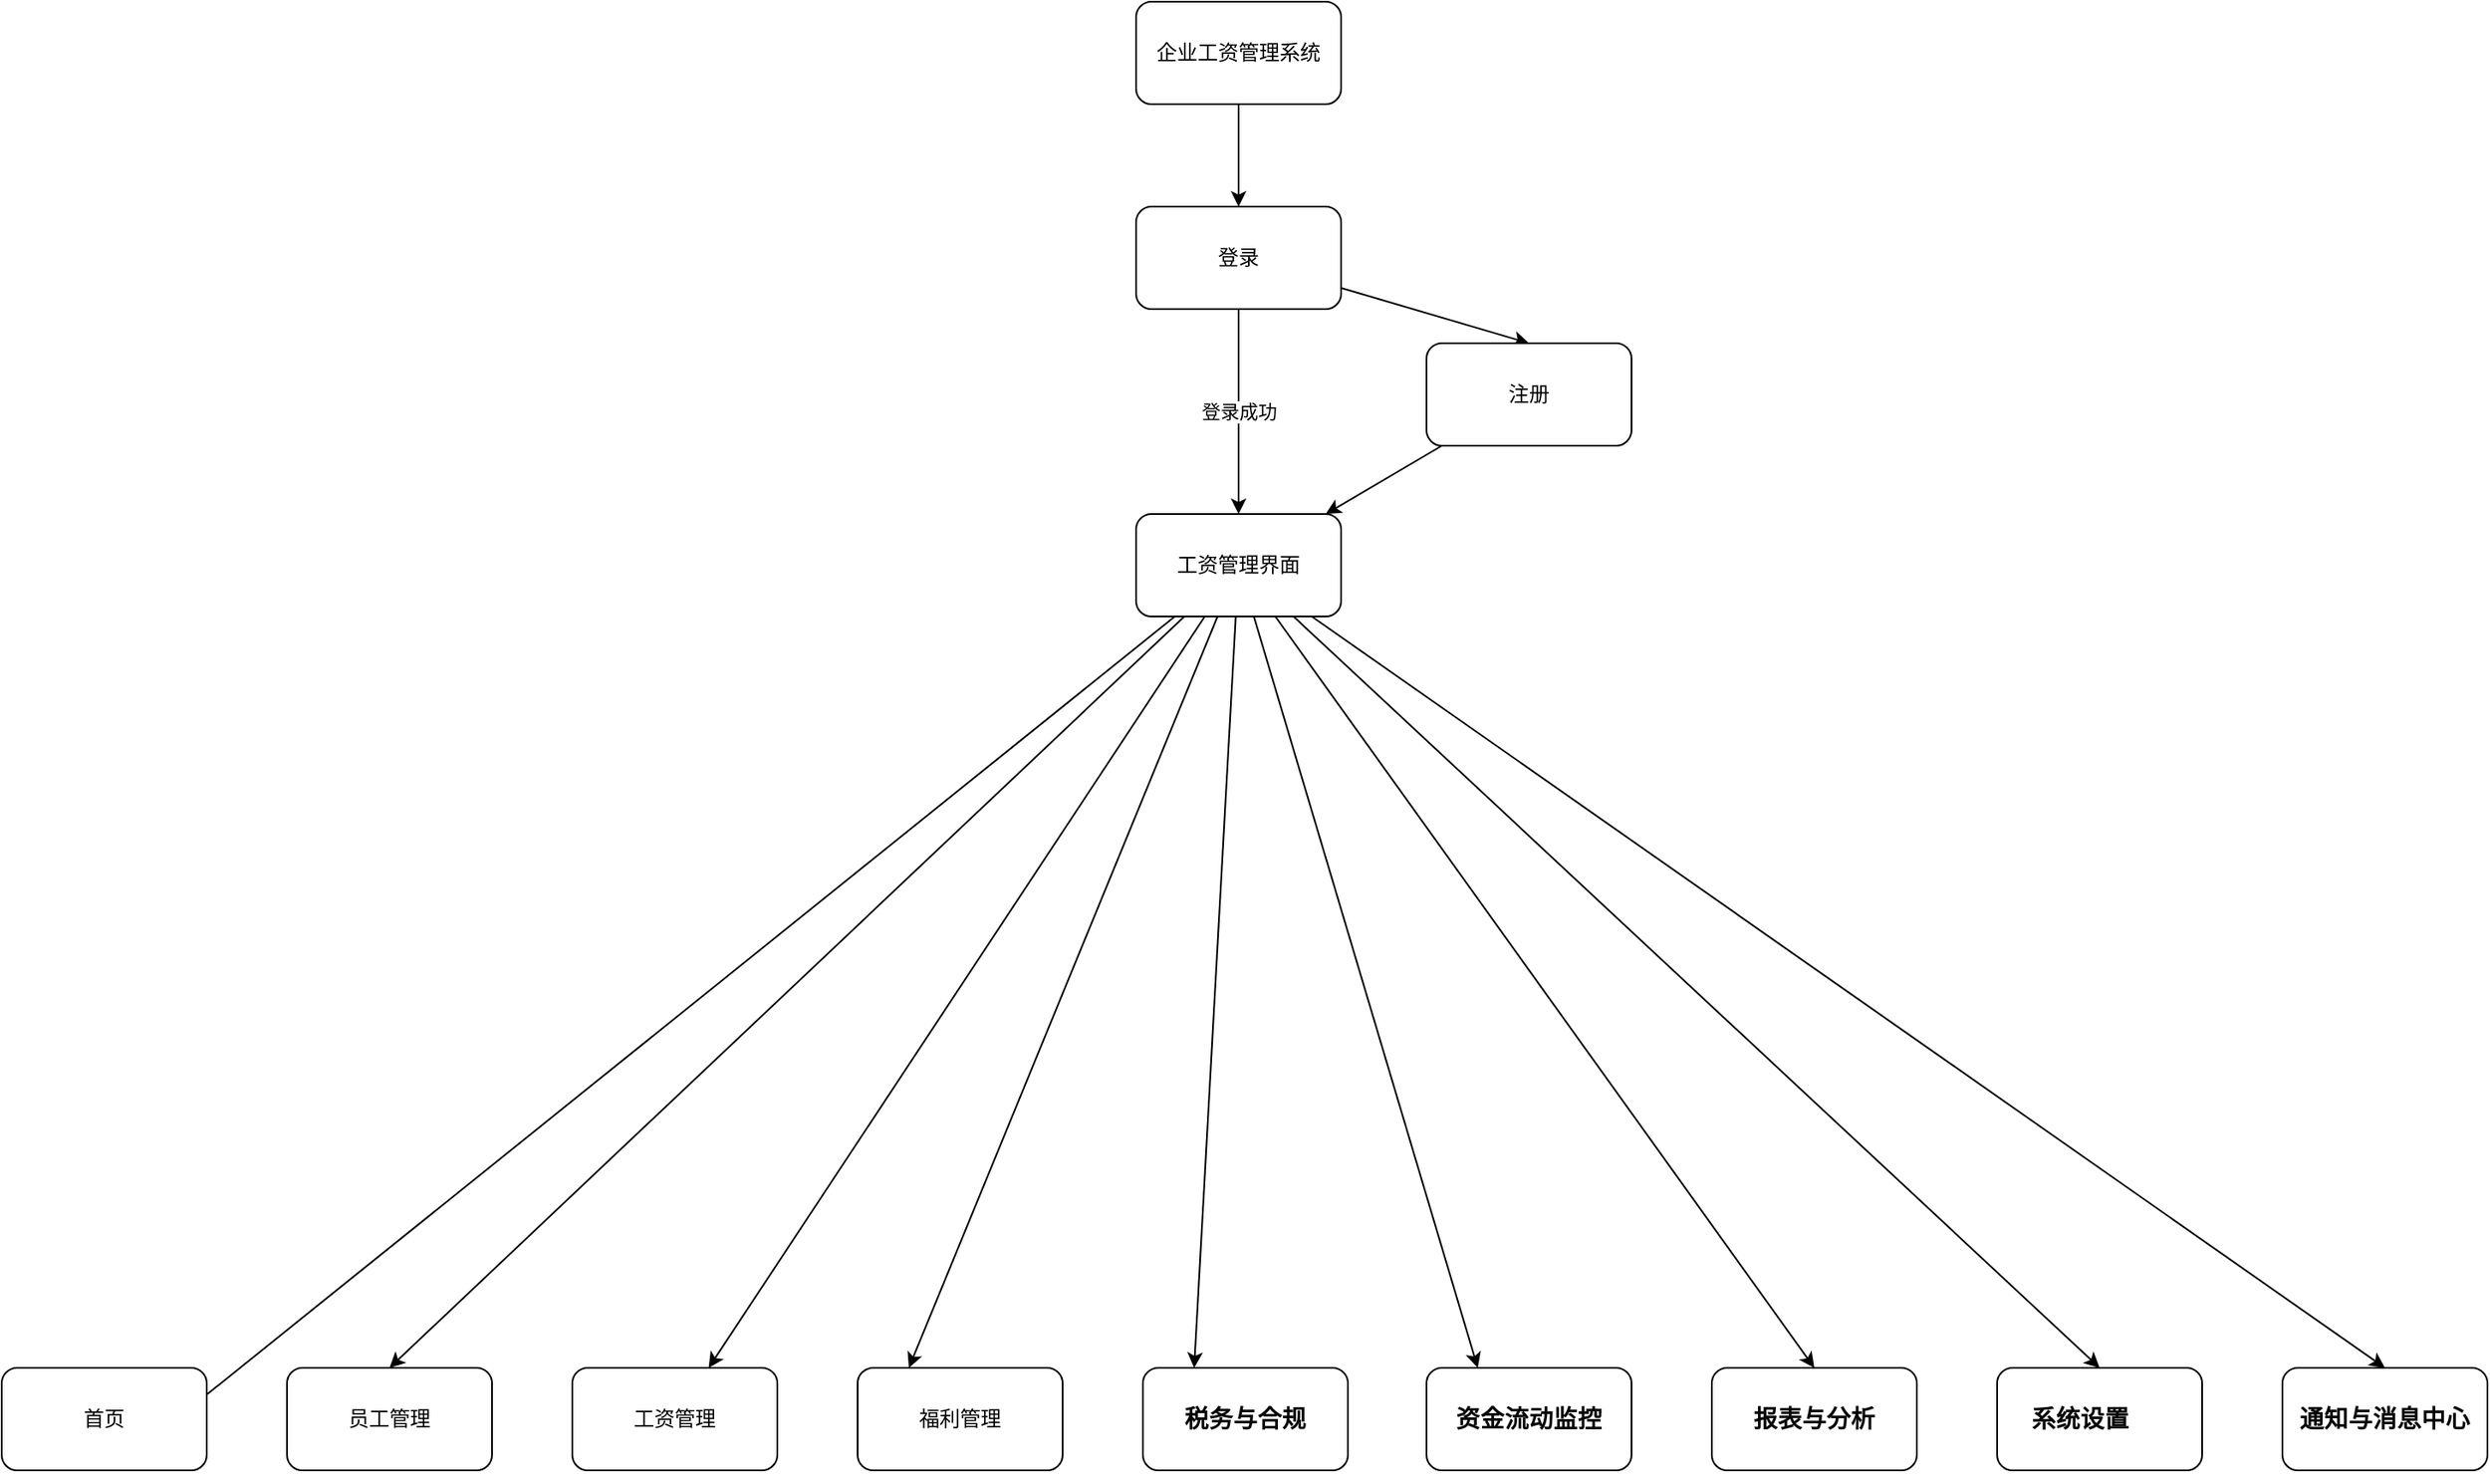 <mxfile>
    <diagram id="38-eB2AEyCnpprJwDFdD" name="第 1 页">
        <mxGraphModel dx="591" dy="1504" grid="1" gridSize="10" guides="1" tooltips="1" connect="1" arrows="1" fold="1" page="1" pageScale="1" pageWidth="1169" pageHeight="827" math="0" shadow="0">
            <root>
                <mxCell id="0"/>
                <mxCell id="1" parent="0"/>
                <mxCell id="46" style="edgeStyle=none;html=1;entryX=0.5;entryY=0;entryDx=0;entryDy=0;" edge="1" parent="1" source="2" target="11">
                    <mxGeometry relative="1" as="geometry"/>
                </mxCell>
                <mxCell id="2" value="企业工资管理系统" style="rounded=1;whiteSpace=wrap;html=1;" parent="1" vertex="1">
                    <mxGeometry x="1184" y="-540" width="120" height="60" as="geometry"/>
                </mxCell>
                <mxCell id="19" value="登录成功" style="edgeStyle=none;html=1;entryX=0.5;entryY=0;entryDx=0;entryDy=0;" parent="1" source="11" target="18" edge="1">
                    <mxGeometry relative="1" as="geometry">
                        <mxPoint x="1196.25" y="-240" as="targetPoint"/>
                    </mxGeometry>
                </mxCell>
                <mxCell id="48" style="edgeStyle=none;html=1;entryX=0.5;entryY=0;entryDx=0;entryDy=0;" edge="1" parent="1" source="11" target="13">
                    <mxGeometry relative="1" as="geometry"/>
                </mxCell>
                <mxCell id="11" value="登录" style="rounded=1;whiteSpace=wrap;html=1;" parent="1" vertex="1">
                    <mxGeometry x="1184" y="-420" width="120" height="60" as="geometry"/>
                </mxCell>
                <mxCell id="49" style="edgeStyle=none;html=1;" edge="1" parent="1" source="13" target="18">
                    <mxGeometry relative="1" as="geometry"/>
                </mxCell>
                <mxCell id="13" value="注册" style="rounded=1;whiteSpace=wrap;html=1;" parent="1" vertex="1">
                    <mxGeometry x="1354" y="-340" width="120" height="60" as="geometry"/>
                </mxCell>
                <mxCell id="31" value="" style="edgeStyle=none;html=1;" edge="1" parent="1" source="18" target="22">
                    <mxGeometry relative="1" as="geometry"/>
                </mxCell>
                <mxCell id="32" style="edgeStyle=none;html=1;entryX=0.558;entryY=0.028;entryDx=0;entryDy=0;entryPerimeter=0;" edge="1" parent="1" source="18" target="20">
                    <mxGeometry relative="1" as="geometry"/>
                </mxCell>
                <mxCell id="33" style="edgeStyle=none;html=1;entryX=0.5;entryY=0;entryDx=0;entryDy=0;" edge="1" parent="1" source="18" target="21">
                    <mxGeometry relative="1" as="geometry"/>
                </mxCell>
                <mxCell id="34" style="edgeStyle=none;html=1;entryX=0.25;entryY=0;entryDx=0;entryDy=0;" edge="1" parent="1" source="18" target="23">
                    <mxGeometry relative="1" as="geometry"/>
                </mxCell>
                <mxCell id="36" style="edgeStyle=none;html=1;entryX=0.25;entryY=0;entryDx=0;entryDy=0;" edge="1" parent="1" source="18" target="24">
                    <mxGeometry relative="1" as="geometry"/>
                </mxCell>
                <mxCell id="42" style="edgeStyle=none;html=1;entryX=0.25;entryY=0;entryDx=0;entryDy=0;" edge="1" parent="1" source="18" target="25">
                    <mxGeometry relative="1" as="geometry"/>
                </mxCell>
                <mxCell id="43" style="edgeStyle=none;html=1;entryX=0.5;entryY=0;entryDx=0;entryDy=0;" edge="1" parent="1" source="18" target="26">
                    <mxGeometry relative="1" as="geometry"/>
                </mxCell>
                <mxCell id="44" style="edgeStyle=none;html=1;entryX=0.5;entryY=0;entryDx=0;entryDy=0;" edge="1" parent="1" source="18" target="30">
                    <mxGeometry relative="1" as="geometry"/>
                </mxCell>
                <mxCell id="45" style="edgeStyle=none;html=1;entryX=0.5;entryY=0;entryDx=0;entryDy=0;" edge="1" parent="1" source="18" target="29">
                    <mxGeometry relative="1" as="geometry"/>
                </mxCell>
                <mxCell id="18" value="工资管理界面" style="rounded=1;whiteSpace=wrap;html=1;" parent="1" vertex="1">
                    <mxGeometry x="1184" y="-240" width="120" height="60" as="geometry"/>
                </mxCell>
                <mxCell id="20" value="首页" style="rounded=1;whiteSpace=wrap;html=1;flipH=0;flipV=1;" parent="1" vertex="1">
                    <mxGeometry x="520" y="260" width="120" height="60" as="geometry"/>
                </mxCell>
                <mxCell id="21" value="员工管理" style="rounded=1;whiteSpace=wrap;html=1;flipH=0;flipV=1;" parent="1" vertex="1">
                    <mxGeometry x="687" y="260" width="120" height="60" as="geometry"/>
                </mxCell>
                <mxCell id="22" value="工资管理" style="rounded=1;whiteSpace=wrap;html=1;flipH=0;flipV=1;" parent="1" vertex="1">
                    <mxGeometry x="854" y="260" width="120" height="60" as="geometry"/>
                </mxCell>
                <mxCell id="23" value="福利管理" style="rounded=1;whiteSpace=wrap;html=1;flipH=0;flipV=1;" parent="1" vertex="1">
                    <mxGeometry x="1021" y="260" width="120" height="60" as="geometry"/>
                </mxCell>
                <mxCell id="24" value="&lt;span style=&quot;box-sizing: inherit; font-weight: 700; color: rgb(6, 6, 7); font-family: -apple-system, blinkmacsystemfont, &amp;quot;Helvetica Neue&amp;quot;, helvetica, &amp;quot;segoe ui&amp;quot;, arial, roboto, &amp;quot;PingFang SC&amp;quot;, miui, &amp;quot;Hiragino Sans GB&amp;quot;, &amp;quot;Microsoft Yahei&amp;quot;, sans-serif; font-size: 14px; letter-spacing: 0.25px; text-align: left; background-color: rgb(255, 255, 255);&quot;&gt;税务与合规&lt;/span&gt;" style="rounded=1;whiteSpace=wrap;html=1;flipH=0;flipV=1;" parent="1" vertex="1">
                    <mxGeometry x="1188" y="260" width="120" height="60" as="geometry"/>
                </mxCell>
                <mxCell id="25" value="&lt;span style=&quot;box-sizing: inherit; font-weight: 700; color: rgb(6, 6, 7); font-family: -apple-system, blinkmacsystemfont, &amp;quot;Helvetica Neue&amp;quot;, helvetica, &amp;quot;segoe ui&amp;quot;, arial, roboto, &amp;quot;PingFang SC&amp;quot;, miui, &amp;quot;Hiragino Sans GB&amp;quot;, &amp;quot;Microsoft Yahei&amp;quot;, sans-serif; font-size: 14px; letter-spacing: 0.25px; text-align: left; background-color: rgb(255, 255, 255);&quot;&gt;资金流动监控&lt;/span&gt;" style="rounded=1;whiteSpace=wrap;html=1;flipH=0;flipV=1;" parent="1" vertex="1">
                    <mxGeometry x="1354" y="260" width="120" height="60" as="geometry"/>
                </mxCell>
                <mxCell id="26" value="&lt;span style=&quot;box-sizing: inherit; font-weight: 700; color: rgb(6, 6, 7); font-family: -apple-system, blinkmacsystemfont, &amp;quot;Helvetica Neue&amp;quot;, helvetica, &amp;quot;segoe ui&amp;quot;, arial, roboto, &amp;quot;PingFang SC&amp;quot;, miui, &amp;quot;Hiragino Sans GB&amp;quot;, &amp;quot;Microsoft Yahei&amp;quot;, sans-serif; font-size: 14px; letter-spacing: 0.25px; text-align: left; background-color: rgb(255, 255, 255);&quot;&gt;报表与分析&lt;/span&gt;" style="rounded=1;whiteSpace=wrap;html=1;flipH=0;flipV=1;" parent="1" vertex="1">
                    <mxGeometry x="1521" y="260" width="120" height="60" as="geometry"/>
                </mxCell>
                <mxCell id="29" value="&lt;span style=&quot;box-sizing: inherit; font-weight: 700; color: rgb(6, 6, 7); font-family: -apple-system, blinkmacsystemfont, &amp;quot;Helvetica Neue&amp;quot;, helvetica, &amp;quot;segoe ui&amp;quot;, arial, roboto, &amp;quot;PingFang SC&amp;quot;, miui, &amp;quot;Hiragino Sans GB&amp;quot;, &amp;quot;Microsoft Yahei&amp;quot;, sans-serif; font-size: 14px; letter-spacing: 0.25px; text-align: left; background-color: rgb(255, 255, 255);&quot;&gt;通知与消息中心&lt;/span&gt;" style="rounded=1;whiteSpace=wrap;html=1;flipH=0;flipV=1;" parent="1" vertex="1">
                    <mxGeometry x="1855" y="260" width="120" height="60" as="geometry"/>
                </mxCell>
                <mxCell id="30" value="&lt;span style=&quot;box-sizing: inherit; font-weight: 700; color: rgb(6, 6, 7); font-family: -apple-system, blinkmacsystemfont, &amp;quot;Helvetica Neue&amp;quot;, helvetica, &amp;quot;segoe ui&amp;quot;, arial, roboto, &amp;quot;PingFang SC&amp;quot;, miui, &amp;quot;Hiragino Sans GB&amp;quot;, &amp;quot;Microsoft Yahei&amp;quot;, sans-serif; font-size: 14px; letter-spacing: 0.25px; text-align: left; background-color: rgb(255, 255, 255);&quot;&gt;系统设置&lt;span style=&quot;white-space: pre;&quot;&gt;&#9;&lt;/span&gt;&lt;/span&gt;" style="rounded=1;whiteSpace=wrap;html=1;flipH=0;flipV=1;" parent="1" vertex="1">
                    <mxGeometry x="1688" y="260" width="120" height="60" as="geometry"/>
                </mxCell>
            </root>
        </mxGraphModel>
    </diagram>
</mxfile>